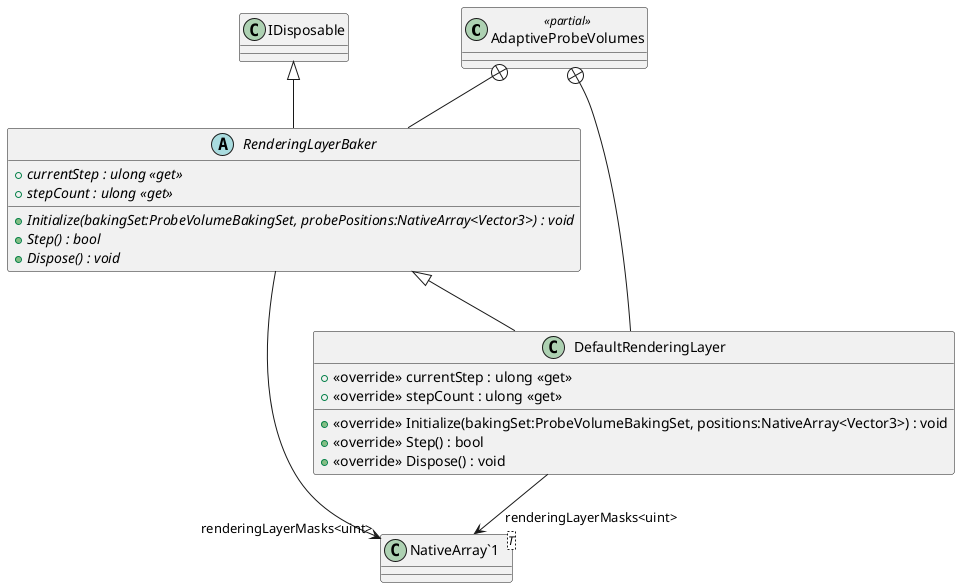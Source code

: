 @startuml
class AdaptiveProbeVolumes <<partial>> {
}
abstract class RenderingLayerBaker {
    + {abstract} currentStep : ulong <<get>>
    + {abstract} stepCount : ulong <<get>>
    + {abstract} Initialize(bakingSet:ProbeVolumeBakingSet, probePositions:NativeArray<Vector3>) : void
    + {abstract} Step() : bool
    + {abstract} Dispose() : void
}
class DefaultRenderingLayer {
    + <<override>> currentStep : ulong <<get>>
    + <<override>> stepCount : ulong <<get>>
    + <<override>> Initialize(bakingSet:ProbeVolumeBakingSet, positions:NativeArray<Vector3>) : void
    + <<override>> Step() : bool
    + <<override>> Dispose() : void
}
class "NativeArray`1"<T> {
}
AdaptiveProbeVolumes +-- RenderingLayerBaker
IDisposable <|-- RenderingLayerBaker
RenderingLayerBaker --> "renderingLayerMasks<uint>" "NativeArray`1"
AdaptiveProbeVolumes +-- DefaultRenderingLayer
RenderingLayerBaker <|-- DefaultRenderingLayer
DefaultRenderingLayer --> "renderingLayerMasks<uint>" "NativeArray`1"
@enduml
